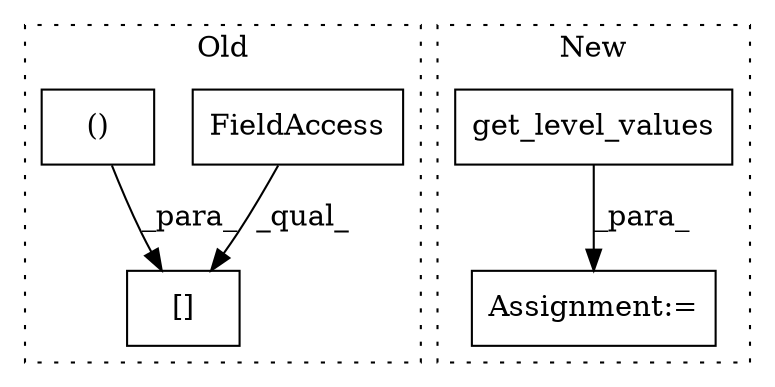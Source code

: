 digraph G {
subgraph cluster0 {
1 [label="[]" a="2" s="1006,1023" l="9,1" shape="box"];
3 [label="FieldAccess" a="22" s="1006" l="8" shape="box"];
5 [label="()" a="106" s="902" l="35" shape="box"];
label = "Old";
style="dotted";
}
subgraph cluster1 {
2 [label="get_level_values" a="32" s="850,871" l="17,1" shape="box"];
4 [label="Assignment:=" a="7" s="822" l="12" shape="box"];
label = "New";
style="dotted";
}
2 -> 4 [label="_para_"];
3 -> 1 [label="_qual_"];
5 -> 1 [label="_para_"];
}